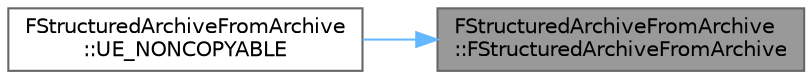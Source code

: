 digraph "FStructuredArchiveFromArchive::FStructuredArchiveFromArchive"
{
 // INTERACTIVE_SVG=YES
 // LATEX_PDF_SIZE
  bgcolor="transparent";
  edge [fontname=Helvetica,fontsize=10,labelfontname=Helvetica,labelfontsize=10];
  node [fontname=Helvetica,fontsize=10,shape=box,height=0.2,width=0.4];
  rankdir="RL";
  Node1 [id="Node000001",label="FStructuredArchiveFromArchive\l::FStructuredArchiveFromArchive",height=0.2,width=0.4,color="gray40", fillcolor="grey60", style="filled", fontcolor="black",tooltip=" "];
  Node1 -> Node2 [id="edge1_Node000001_Node000002",dir="back",color="steelblue1",style="solid",tooltip=" "];
  Node2 [id="Node000002",label="FStructuredArchiveFromArchive\l::UE_NONCOPYABLE",height=0.2,width=0.4,color="grey40", fillcolor="white", style="filled",URL="$d8/d00/classFStructuredArchiveFromArchive.html#a6d3f7927783297ab47e9df5f907972a7",tooltip=" "];
}
